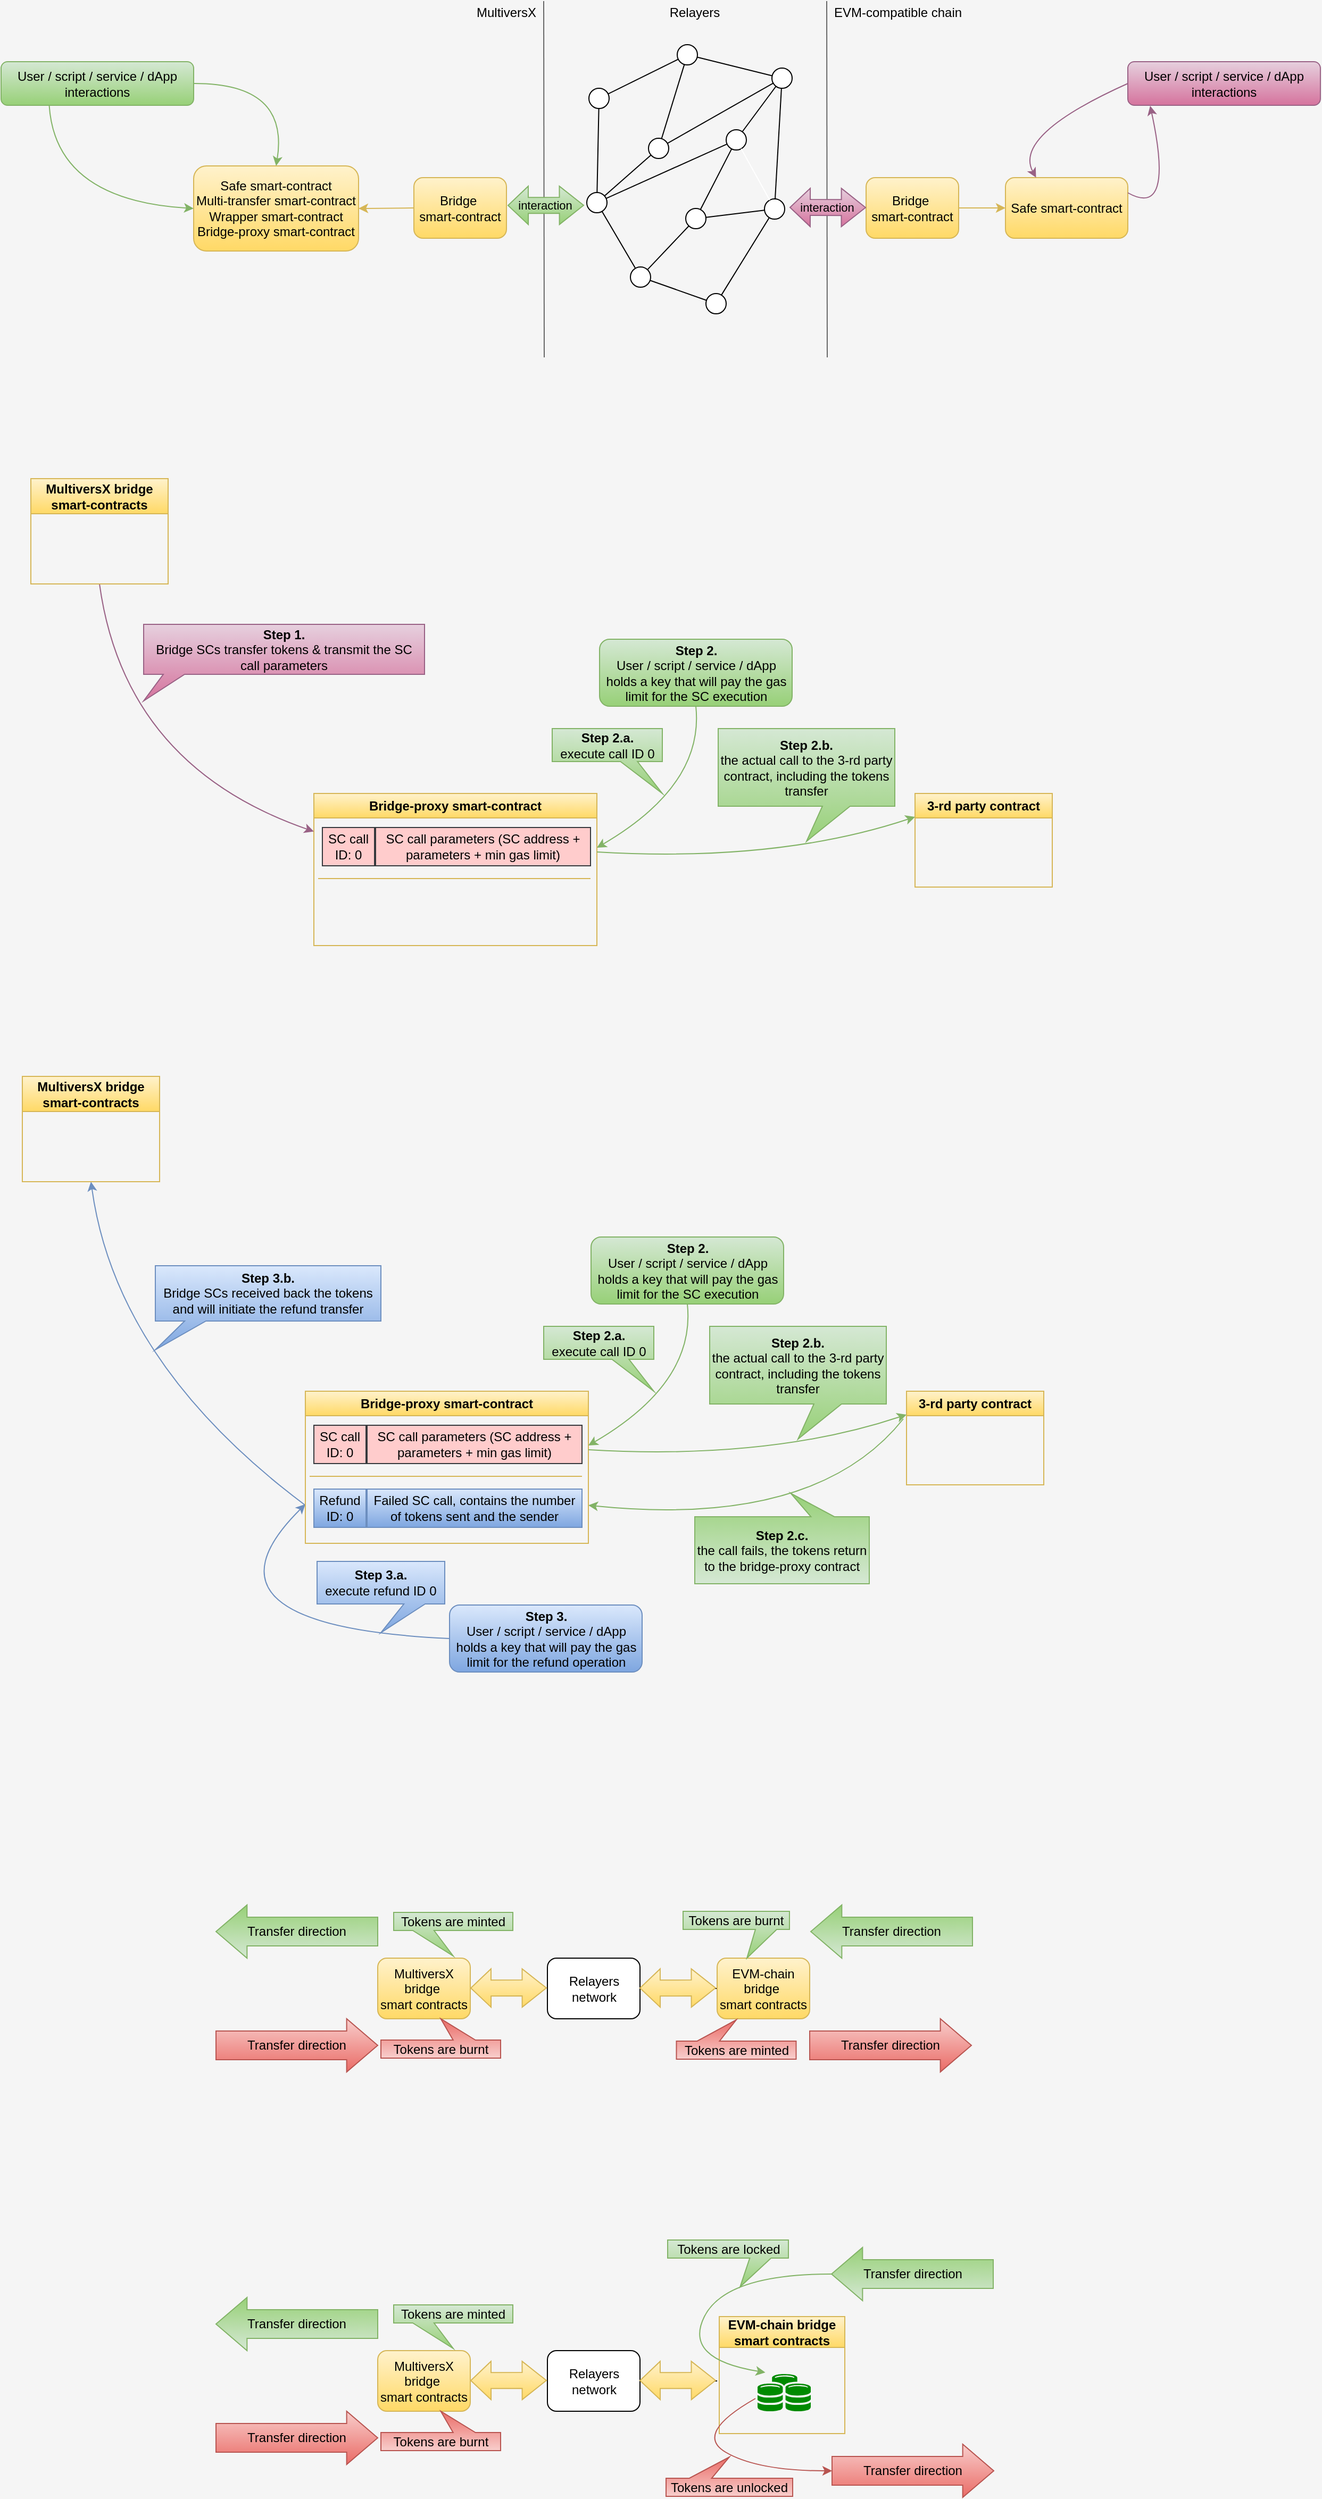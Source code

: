 <mxfile version="26.0.9">
  <diagram name="Pagină-1" id="pLVLAWlQS_ThMUBqPn5n">
    <mxGraphModel dx="1834" dy="-730" grid="0" gridSize="10" guides="1" tooltips="1" connect="1" arrows="1" fold="1" page="0" pageScale="1" pageWidth="827" pageHeight="1169" background="#F5F5F5" math="0" shadow="0">
      <root>
        <mxCell id="0" />
        <mxCell id="1" parent="0" />
        <mxCell id="vBLCNvJbEhc0xONjJk8u-10" value="" style="endArrow=none;html=1;fillColor=#f5f5f5;gradientColor=#b3b3b3;strokeColor=#666666;" parent="1" edge="1">
          <mxGeometry width="50" height="50" relative="1" as="geometry">
            <mxPoint x="189.5" y="2078" as="sourcePoint" />
            <mxPoint x="189" y="1743" as="targetPoint" />
          </mxGeometry>
        </mxCell>
        <mxCell id="vBLCNvJbEhc0xONjJk8u-18" value="" style="endArrow=none;html=1;fillColor=#f5f5f5;gradientColor=#b3b3b3;strokeColor=#666666;" parent="1" edge="1">
          <mxGeometry width="50" height="50" relative="1" as="geometry">
            <mxPoint x="455.5" y="2078" as="sourcePoint" />
            <mxPoint x="455" y="1743" as="targetPoint" />
          </mxGeometry>
        </mxCell>
        <mxCell id="vBLCNvJbEhc0xONjJk8u-19" value="Bridge&amp;nbsp;&lt;div&gt;smart-contract&lt;/div&gt;" style="rounded=1;whiteSpace=wrap;html=1;fillColor=#fff2cc;strokeColor=#d6b656;gradientColor=#ffd966;" parent="1" vertex="1">
          <mxGeometry x="492" y="1909" width="87" height="57" as="geometry" />
        </mxCell>
        <mxCell id="vBLCNvJbEhc0xONjJk8u-20" value="Safe smart-contract" style="rounded=1;whiteSpace=wrap;html=1;fillColor=#fff2cc;strokeColor=#d6b656;gradientColor=#ffd966;" parent="1" vertex="1">
          <mxGeometry x="623" y="1909" width="115" height="57" as="geometry" />
        </mxCell>
        <mxCell id="vBLCNvJbEhc0xONjJk8u-21" value="" style="endArrow=classic;html=1;exitX=1;exitY=0.5;exitDx=0;exitDy=0;entryX=0;entryY=0.5;entryDx=0;entryDy=0;fillColor=#fff2cc;gradientColor=#ffd966;strokeColor=#d6b656;" parent="1" source="vBLCNvJbEhc0xONjJk8u-19" target="vBLCNvJbEhc0xONjJk8u-20" edge="1">
          <mxGeometry width="50" height="50" relative="1" as="geometry">
            <mxPoint x="563" y="1903" as="sourcePoint" />
            <mxPoint x="613" y="1853" as="targetPoint" />
          </mxGeometry>
        </mxCell>
        <mxCell id="vBLCNvJbEhc0xONjJk8u-22" value="User / script / service / dApp interactions" style="rounded=1;whiteSpace=wrap;html=1;fillColor=#e6d0de;strokeColor=#996185;gradientColor=#d5739d;" parent="1" vertex="1">
          <mxGeometry x="738" y="1800" width="181" height="41" as="geometry" />
        </mxCell>
        <mxCell id="vBLCNvJbEhc0xONjJk8u-23" value="" style="curved=1;endArrow=classic;html=1;entryX=0.25;entryY=0;entryDx=0;entryDy=0;exitX=0;exitY=0.5;exitDx=0;exitDy=0;strokeColor=#996185;fillColor=#e6d0de;gradientColor=#d5739d;" parent="1" source="vBLCNvJbEhc0xONjJk8u-22" target="vBLCNvJbEhc0xONjJk8u-20" edge="1">
          <mxGeometry width="50" height="50" relative="1" as="geometry">
            <mxPoint x="714" y="1818" as="sourcePoint" />
            <mxPoint x="608" y="1884" as="targetPoint" />
            <Array as="points">
              <mxPoint x="630" y="1869" />
            </Array>
          </mxGeometry>
        </mxCell>
        <mxCell id="vBLCNvJbEhc0xONjJk8u-24" value="EVM-compatible chain" style="rounded=1;whiteSpace=wrap;html=1;fillColor=none;fontColor=#000000;align=left;strokeColor=none;" parent="1" vertex="1">
          <mxGeometry x="460" y="1743" width="132" height="21" as="geometry" />
        </mxCell>
        <mxCell id="vBLCNvJbEhc0xONjJk8u-25" value="MultiversX" style="rounded=1;whiteSpace=wrap;html=1;fillColor=none;fontColor=#000000;align=right;strokeColor=none;" parent="1" vertex="1">
          <mxGeometry x="112" y="1743" width="72" height="21" as="geometry" />
        </mxCell>
        <mxCell id="vBLCNvJbEhc0xONjJk8u-26" value="" style="curved=1;endArrow=classic;html=1;entryX=0.116;entryY=1.012;entryDx=0;entryDy=0;exitX=1;exitY=0.25;exitDx=0;exitDy=0;strokeColor=#996185;fillColor=#e6d0de;gradientColor=#d5739d;entryPerimeter=0;" parent="1" source="vBLCNvJbEhc0xONjJk8u-20" target="vBLCNvJbEhc0xONjJk8u-22" edge="1">
          <mxGeometry width="50" height="50" relative="1" as="geometry">
            <mxPoint x="916" y="1913" as="sourcePoint" />
            <mxPoint x="804" y="1988" as="targetPoint" />
            <Array as="points">
              <mxPoint x="782" y="1948" />
            </Array>
          </mxGeometry>
        </mxCell>
        <mxCell id="vBLCNvJbEhc0xONjJk8u-27" value="Relayers" style="rounded=1;whiteSpace=wrap;html=1;fillColor=none;fontColor=default;align=center;strokeColor=none;" parent="1" vertex="1">
          <mxGeometry x="264.5" y="1743" width="132" height="21" as="geometry" />
        </mxCell>
        <mxCell id="vBLCNvJbEhc0xONjJk8u-29" value="" style="ellipse;whiteSpace=wrap;html=1;" parent="1" vertex="1">
          <mxGeometry x="231.5" y="1825" width="19" height="19" as="geometry" />
        </mxCell>
        <mxCell id="vBLCNvJbEhc0xONjJk8u-30" value="" style="ellipse;whiteSpace=wrap;html=1;" parent="1" vertex="1">
          <mxGeometry x="314.5" y="1784" width="19" height="19" as="geometry" />
        </mxCell>
        <mxCell id="vBLCNvJbEhc0xONjJk8u-31" value="" style="ellipse;whiteSpace=wrap;html=1;" parent="1" vertex="1">
          <mxGeometry x="403.5" y="1806" width="19" height="19" as="geometry" />
        </mxCell>
        <mxCell id="vBLCNvJbEhc0xONjJk8u-32" value="" style="ellipse;whiteSpace=wrap;html=1;" parent="1" vertex="1">
          <mxGeometry x="229.5" y="1923" width="19" height="19" as="geometry" />
        </mxCell>
        <mxCell id="vBLCNvJbEhc0xONjJk8u-33" value="" style="ellipse;whiteSpace=wrap;html=1;" parent="1" vertex="1">
          <mxGeometry x="270.5" y="1993" width="19" height="19" as="geometry" />
        </mxCell>
        <mxCell id="vBLCNvJbEhc0xONjJk8u-34" value="" style="ellipse;whiteSpace=wrap;html=1;" parent="1" vertex="1">
          <mxGeometry x="341.5" y="2018" width="19" height="19" as="geometry" />
        </mxCell>
        <mxCell id="vBLCNvJbEhc0xONjJk8u-35" value="" style="ellipse;whiteSpace=wrap;html=1;" parent="1" vertex="1">
          <mxGeometry x="287.5" y="1872" width="19" height="19" as="geometry" />
        </mxCell>
        <mxCell id="vBLCNvJbEhc0xONjJk8u-36" value="" style="ellipse;whiteSpace=wrap;html=1;" parent="1" vertex="1">
          <mxGeometry x="322.5" y="1938" width="19" height="19" as="geometry" />
        </mxCell>
        <mxCell id="vBLCNvJbEhc0xONjJk8u-37" value="" style="ellipse;whiteSpace=wrap;html=1;" parent="1" vertex="1">
          <mxGeometry x="360.5" y="1864" width="19" height="19" as="geometry" />
        </mxCell>
        <mxCell id="vBLCNvJbEhc0xONjJk8u-38" value="" style="ellipse;whiteSpace=wrap;html=1;" parent="1" vertex="1">
          <mxGeometry x="396.5" y="1929" width="19" height="19" as="geometry" />
        </mxCell>
        <mxCell id="vBLCNvJbEhc0xONjJk8u-39" value="" style="endArrow=none;html=1;strokeColor=#000000;" parent="1" source="vBLCNvJbEhc0xONjJk8u-31" target="vBLCNvJbEhc0xONjJk8u-30" edge="1">
          <mxGeometry width="50" height="50" relative="1" as="geometry">
            <mxPoint x="314.5" y="1942" as="sourcePoint" />
            <mxPoint x="364.5" y="1892" as="targetPoint" />
          </mxGeometry>
        </mxCell>
        <mxCell id="vBLCNvJbEhc0xONjJk8u-40" value="" style="endArrow=none;html=1;strokeColor=#000000;" parent="1" source="vBLCNvJbEhc0xONjJk8u-29" target="vBLCNvJbEhc0xONjJk8u-30" edge="1">
          <mxGeometry width="50" height="50" relative="1" as="geometry">
            <mxPoint x="320.5" y="1983" as="sourcePoint" />
            <mxPoint x="370.5" y="1933" as="targetPoint" />
          </mxGeometry>
        </mxCell>
        <mxCell id="vBLCNvJbEhc0xONjJk8u-41" value="" style="endArrow=none;html=1;strokeColor=#000000;" parent="1" source="vBLCNvJbEhc0xONjJk8u-32" target="vBLCNvJbEhc0xONjJk8u-29" edge="1">
          <mxGeometry width="50" height="50" relative="1" as="geometry">
            <mxPoint x="320.5" y="1983" as="sourcePoint" />
            <mxPoint x="370.5" y="1933" as="targetPoint" />
          </mxGeometry>
        </mxCell>
        <mxCell id="vBLCNvJbEhc0xONjJk8u-42" value="" style="endArrow=none;html=1;strokeColor=#000000;" parent="1" source="vBLCNvJbEhc0xONjJk8u-33" target="vBLCNvJbEhc0xONjJk8u-32" edge="1">
          <mxGeometry width="50" height="50" relative="1" as="geometry">
            <mxPoint x="320.5" y="1983" as="sourcePoint" />
            <mxPoint x="370.5" y="1933" as="targetPoint" />
          </mxGeometry>
        </mxCell>
        <mxCell id="vBLCNvJbEhc0xONjJk8u-43" value="" style="endArrow=none;html=1;strokeColor=#000000;" parent="1" source="vBLCNvJbEhc0xONjJk8u-32" target="vBLCNvJbEhc0xONjJk8u-37" edge="1">
          <mxGeometry width="50" height="50" relative="1" as="geometry">
            <mxPoint x="320.5" y="1983" as="sourcePoint" />
            <mxPoint x="370.5" y="1933" as="targetPoint" />
          </mxGeometry>
        </mxCell>
        <mxCell id="vBLCNvJbEhc0xONjJk8u-44" value="" style="endArrow=none;html=1;strokeColor=#000000;" parent="1" source="vBLCNvJbEhc0xONjJk8u-32" target="vBLCNvJbEhc0xONjJk8u-35" edge="1">
          <mxGeometry width="50" height="50" relative="1" as="geometry">
            <mxPoint x="320.5" y="1983" as="sourcePoint" />
            <mxPoint x="370.5" y="1933" as="targetPoint" />
          </mxGeometry>
        </mxCell>
        <mxCell id="vBLCNvJbEhc0xONjJk8u-45" value="" style="endArrow=none;html=1;strokeColor=#000000;" parent="1" source="vBLCNvJbEhc0xONjJk8u-31" target="vBLCNvJbEhc0xONjJk8u-35" edge="1">
          <mxGeometry width="50" height="50" relative="1" as="geometry">
            <mxPoint x="320.5" y="1983" as="sourcePoint" />
            <mxPoint x="370.5" y="1933" as="targetPoint" />
          </mxGeometry>
        </mxCell>
        <mxCell id="vBLCNvJbEhc0xONjJk8u-46" value="" style="endArrow=none;html=1;strokeColor=#ffffff;" parent="1" source="vBLCNvJbEhc0xONjJk8u-38" target="vBLCNvJbEhc0xONjJk8u-37" edge="1">
          <mxGeometry width="50" height="50" relative="1" as="geometry">
            <mxPoint x="320.5" y="1983" as="sourcePoint" />
            <mxPoint x="370.5" y="1933" as="targetPoint" />
          </mxGeometry>
        </mxCell>
        <mxCell id="vBLCNvJbEhc0xONjJk8u-47" value="" style="endArrow=none;html=1;strokeColor=#000000;" parent="1" source="vBLCNvJbEhc0xONjJk8u-33" target="vBLCNvJbEhc0xONjJk8u-34" edge="1">
          <mxGeometry width="50" height="50" relative="1" as="geometry">
            <mxPoint x="320.5" y="1983" as="sourcePoint" />
            <mxPoint x="370.5" y="1933" as="targetPoint" />
          </mxGeometry>
        </mxCell>
        <mxCell id="vBLCNvJbEhc0xONjJk8u-48" value="" style="endArrow=none;html=1;strokeColor=#000000;" parent="1" source="vBLCNvJbEhc0xONjJk8u-34" target="vBLCNvJbEhc0xONjJk8u-38" edge="1">
          <mxGeometry width="50" height="50" relative="1" as="geometry">
            <mxPoint x="320.5" y="1983" as="sourcePoint" />
            <mxPoint x="370.5" y="1933" as="targetPoint" />
          </mxGeometry>
        </mxCell>
        <mxCell id="vBLCNvJbEhc0xONjJk8u-49" value="" style="endArrow=none;html=1;strokeColor=#000000;" parent="1" source="vBLCNvJbEhc0xONjJk8u-38" target="vBLCNvJbEhc0xONjJk8u-31" edge="1">
          <mxGeometry width="50" height="50" relative="1" as="geometry">
            <mxPoint x="320.5" y="1983" as="sourcePoint" />
            <mxPoint x="370.5" y="1933" as="targetPoint" />
          </mxGeometry>
        </mxCell>
        <mxCell id="vBLCNvJbEhc0xONjJk8u-50" value="" style="endArrow=none;html=1;strokeColor=#000000;" parent="1" source="vBLCNvJbEhc0xONjJk8u-36" target="vBLCNvJbEhc0xONjJk8u-37" edge="1">
          <mxGeometry width="50" height="50" relative="1" as="geometry">
            <mxPoint x="320.5" y="1983" as="sourcePoint" />
            <mxPoint x="370.5" y="1933" as="targetPoint" />
          </mxGeometry>
        </mxCell>
        <mxCell id="vBLCNvJbEhc0xONjJk8u-51" value="" style="endArrow=none;html=1;strokeColor=#000000;" parent="1" source="vBLCNvJbEhc0xONjJk8u-33" target="vBLCNvJbEhc0xONjJk8u-36" edge="1">
          <mxGeometry width="50" height="50" relative="1" as="geometry">
            <mxPoint x="320.5" y="1983" as="sourcePoint" />
            <mxPoint x="370.5" y="1933" as="targetPoint" />
          </mxGeometry>
        </mxCell>
        <mxCell id="vBLCNvJbEhc0xONjJk8u-52" value="" style="endArrow=none;html=1;strokeColor=#000000;" parent="1" source="vBLCNvJbEhc0xONjJk8u-36" target="vBLCNvJbEhc0xONjJk8u-38" edge="1">
          <mxGeometry width="50" height="50" relative="1" as="geometry">
            <mxPoint x="320.5" y="1983" as="sourcePoint" />
            <mxPoint x="370.5" y="1933" as="targetPoint" />
          </mxGeometry>
        </mxCell>
        <mxCell id="vBLCNvJbEhc0xONjJk8u-53" value="" style="endArrow=none;html=1;strokeColor=#000000;" parent="1" source="vBLCNvJbEhc0xONjJk8u-35" target="vBLCNvJbEhc0xONjJk8u-30" edge="1">
          <mxGeometry width="50" height="50" relative="1" as="geometry">
            <mxPoint x="320.5" y="1983" as="sourcePoint" />
            <mxPoint x="370.5" y="1933" as="targetPoint" />
          </mxGeometry>
        </mxCell>
        <mxCell id="vBLCNvJbEhc0xONjJk8u-54" value="" style="endArrow=none;html=1;strokeColor=#000000;" parent="1" source="vBLCNvJbEhc0xONjJk8u-37" target="vBLCNvJbEhc0xONjJk8u-31" edge="1">
          <mxGeometry width="50" height="50" relative="1" as="geometry">
            <mxPoint x="320.5" y="1983" as="sourcePoint" />
            <mxPoint x="370.5" y="1933" as="targetPoint" />
          </mxGeometry>
        </mxCell>
        <mxCell id="vBLCNvJbEhc0xONjJk8u-65" value="" style="shape=flexArrow;endArrow=classic;html=1;rounded=0;startArrow=block;fillColor=#e6d0de;gradientColor=#d5739d;strokeColor=#996185;width=15.0;endSize=7.243;" parent="1" edge="1">
          <mxGeometry width="50" height="50" relative="1" as="geometry">
            <mxPoint x="420" y="1937" as="sourcePoint" />
            <mxPoint x="492" y="1937.14" as="targetPoint" />
          </mxGeometry>
        </mxCell>
        <mxCell id="vBLCNvJbEhc0xONjJk8u-66" value="interaction" style="edgeLabel;html=1;align=center;verticalAlign=middle;resizable=0;points=[];labelBackgroundColor=none;" parent="vBLCNvJbEhc0xONjJk8u-65" vertex="1" connectable="0">
          <mxGeometry x="-0.059" y="-1" relative="1" as="geometry">
            <mxPoint x="1" y="-1" as="offset" />
          </mxGeometry>
        </mxCell>
        <mxCell id="vBLCNvJbEhc0xONjJk8u-67" value="Bridge&amp;nbsp;&lt;div&gt;smart-contract&lt;/div&gt;" style="rounded=1;whiteSpace=wrap;html=1;fillColor=#fff2cc;strokeColor=#d6b656;gradientColor=#ffd966;" parent="1" vertex="1">
          <mxGeometry x="67" y="1909" width="87" height="57" as="geometry" />
        </mxCell>
        <mxCell id="vBLCNvJbEhc0xONjJk8u-68" value="Safe smart-contract&lt;div&gt;Multi-transfer smart-contract&lt;/div&gt;&lt;div&gt;Wrapper smart-contract&lt;/div&gt;&lt;div&gt;Bridge-proxy smart-contract&lt;/div&gt;" style="rounded=1;whiteSpace=wrap;html=1;fillColor=#fff2cc;strokeColor=#d6b656;gradientColor=#ffd966;" parent="1" vertex="1">
          <mxGeometry x="-140" y="1898" width="155" height="80" as="geometry" />
        </mxCell>
        <mxCell id="vBLCNvJbEhc0xONjJk8u-70" value="" style="shape=flexArrow;endArrow=classic;html=1;rounded=0;startArrow=block;fillColor=#d5e8d4;gradientColor=#97d077;strokeColor=#82b366;width=15.0;endSize=7.243;" parent="1" edge="1">
          <mxGeometry width="50" height="50" relative="1" as="geometry">
            <mxPoint x="155" y="1935.14" as="sourcePoint" />
            <mxPoint x="227" y="1935" as="targetPoint" />
          </mxGeometry>
        </mxCell>
        <mxCell id="vBLCNvJbEhc0xONjJk8u-71" value="interaction" style="edgeLabel;html=1;align=center;verticalAlign=middle;resizable=0;points=[];labelBackgroundColor=none;" parent="vBLCNvJbEhc0xONjJk8u-70" vertex="1" connectable="0">
          <mxGeometry x="-0.059" y="-1" relative="1" as="geometry">
            <mxPoint x="1" y="-1" as="offset" />
          </mxGeometry>
        </mxCell>
        <mxCell id="vBLCNvJbEhc0xONjJk8u-72" value="" style="endArrow=classic;html=1;exitX=0;exitY=0.5;exitDx=0;exitDy=0;entryX=1;entryY=0.5;entryDx=0;entryDy=0;fillColor=#fff2cc;gradientColor=#ffd966;strokeColor=#d6b656;" parent="1" source="vBLCNvJbEhc0xONjJk8u-67" target="vBLCNvJbEhc0xONjJk8u-68" edge="1">
          <mxGeometry width="50" height="50" relative="1" as="geometry">
            <mxPoint x="589" y="1948" as="sourcePoint" />
            <mxPoint x="633" y="1948" as="targetPoint" />
          </mxGeometry>
        </mxCell>
        <mxCell id="vBLCNvJbEhc0xONjJk8u-73" value="User / script / service / dApp interactions" style="rounded=1;whiteSpace=wrap;html=1;fillColor=#d5e8d4;strokeColor=#82b366;gradientColor=#97d077;" parent="1" vertex="1">
          <mxGeometry x="-321" y="1800" width="181" height="41" as="geometry" />
        </mxCell>
        <mxCell id="vBLCNvJbEhc0xONjJk8u-74" value="" style="curved=1;endArrow=classic;html=1;entryX=0.5;entryY=0;entryDx=0;entryDy=0;exitX=1;exitY=0.5;exitDx=0;exitDy=0;strokeColor=#82b366;fillColor=#d5e8d4;gradientColor=#97d077;" parent="1" source="vBLCNvJbEhc0xONjJk8u-73" target="vBLCNvJbEhc0xONjJk8u-68" edge="1">
          <mxGeometry width="50" height="50" relative="1" as="geometry">
            <mxPoint x="-376" y="1808" as="sourcePoint" />
            <mxPoint x="-438" y="1899" as="targetPoint" />
            <Array as="points">
              <mxPoint x="-50" y="1820" />
            </Array>
          </mxGeometry>
        </mxCell>
        <mxCell id="vBLCNvJbEhc0xONjJk8u-75" value="" style="curved=1;endArrow=classic;html=1;entryX=0;entryY=0.5;entryDx=0;entryDy=0;exitX=0.25;exitY=1;exitDx=0;exitDy=0;strokeColor=#82b366;fillColor=#d5e8d4;gradientColor=#97d077;" parent="1" source="vBLCNvJbEhc0xONjJk8u-73" target="vBLCNvJbEhc0xONjJk8u-68" edge="1">
          <mxGeometry width="50" height="50" relative="1" as="geometry">
            <mxPoint x="-352" y="1913" as="sourcePoint" />
            <mxPoint x="-286" y="1978" as="targetPoint" />
            <Array as="points">
              <mxPoint x="-270" y="1930" />
            </Array>
          </mxGeometry>
        </mxCell>
        <mxCell id="mCzncrbe2Gir0KvQKAHK-1" value="Bridge-proxy smart-contract" style="swimlane;whiteSpace=wrap;html=1;fillColor=#fff2cc;gradientColor=#ffd966;strokeColor=#d6b656;container=0;" parent="1" vertex="1">
          <mxGeometry x="-27" y="2488" width="266" height="143" as="geometry" />
        </mxCell>
        <mxCell id="mCzncrbe2Gir0KvQKAHK-2" value="SC call parameters (SC address + parameters + min gas limit)" style="rounded=0;whiteSpace=wrap;html=1;fillColor=#ffcccc;strokeColor=#36393d;" parent="mCzncrbe2Gir0KvQKAHK-1" vertex="1">
          <mxGeometry x="58" y="32" width="202" height="36" as="geometry" />
        </mxCell>
        <mxCell id="mCzncrbe2Gir0KvQKAHK-3" value="&lt;div&gt;SC call&lt;/div&gt;ID: 0" style="rounded=0;whiteSpace=wrap;html=1;fillColor=#ffcccc;strokeColor=#36393d;" parent="mCzncrbe2Gir0KvQKAHK-1" vertex="1">
          <mxGeometry x="8" y="32" width="49" height="36" as="geometry" />
        </mxCell>
        <mxCell id="mCzncrbe2Gir0KvQKAHK-4" value="" style="endArrow=none;html=1;rounded=0;fillColor=#fff2cc;strokeColor=#d6b656;" parent="mCzncrbe2Gir0KvQKAHK-1" edge="1">
          <mxGeometry width="50" height="50" relative="1" as="geometry">
            <mxPoint x="4" y="80" as="sourcePoint" />
            <mxPoint x="260" y="80" as="targetPoint" />
          </mxGeometry>
        </mxCell>
        <mxCell id="mCzncrbe2Gir0KvQKAHK-5" value="" style="curved=1;endArrow=classic;html=1;entryX=0;entryY=0.25;entryDx=0;entryDy=0;strokeColor=#996185;fillColor=#e6d0de;gradientColor=#d5739d;exitX=0.5;exitY=1;exitDx=0;exitDy=0;" parent="1" source="mCzncrbe2Gir0KvQKAHK-10" target="mCzncrbe2Gir0KvQKAHK-1" edge="1">
          <mxGeometry width="50" height="50" relative="1" as="geometry">
            <mxPoint x="-222" y="2307" as="sourcePoint" />
            <mxPoint x="-240" y="2408" as="targetPoint" />
            <Array as="points">
              <mxPoint x="-205" y="2462" />
            </Array>
          </mxGeometry>
        </mxCell>
        <mxCell id="mCzncrbe2Gir0KvQKAHK-6" value="&lt;div&gt;&lt;b&gt;Step 2.&lt;/b&gt;&lt;/div&gt;User / script / service / dApp holds a key that will pay the gas limit for the SC execution" style="rounded=1;whiteSpace=wrap;html=1;fillColor=#d5e8d4;strokeColor=#82b366;gradientColor=#97d077;" parent="1" vertex="1">
          <mxGeometry x="241.5" y="2343" width="181" height="63" as="geometry" />
        </mxCell>
        <mxCell id="mCzncrbe2Gir0KvQKAHK-7" value="" style="curved=1;endArrow=classic;html=1;exitX=0.5;exitY=1;exitDx=0;exitDy=0;strokeColor=#82b366;fillColor=#d5e8d4;gradientColor=#97d077;" parent="1" source="mCzncrbe2Gir0KvQKAHK-6" edge="1">
          <mxGeometry width="50" height="50" relative="1" as="geometry">
            <mxPoint x="389" y="2486" as="sourcePoint" />
            <mxPoint x="239" y="2539" as="targetPoint" />
            <Array as="points">
              <mxPoint x="340" y="2480" />
            </Array>
          </mxGeometry>
        </mxCell>
        <mxCell id="mCzncrbe2Gir0KvQKAHK-8" value="3-rd party contract" style="swimlane;whiteSpace=wrap;html=1;fillColor=#fff2cc;gradientColor=#ffd966;strokeColor=#d6b656;container=0;" parent="1" vertex="1">
          <mxGeometry x="538" y="2488" width="129" height="88" as="geometry" />
        </mxCell>
        <mxCell id="mCzncrbe2Gir0KvQKAHK-9" value="" style="curved=1;endArrow=classic;html=1;entryX=0;entryY=0.25;entryDx=0;entryDy=0;strokeColor=#82b366;fillColor=#d5e8d4;gradientColor=#97d077;" parent="1" target="mCzncrbe2Gir0KvQKAHK-8" edge="1">
          <mxGeometry width="50" height="50" relative="1" as="geometry">
            <mxPoint x="239" y="2543" as="sourcePoint" />
            <mxPoint x="370" y="2669" as="targetPoint" />
            <Array as="points">
              <mxPoint x="409" y="2553" />
            </Array>
          </mxGeometry>
        </mxCell>
        <mxCell id="mCzncrbe2Gir0KvQKAHK-10" value="MultiversX bridge smart-contracts" style="swimlane;whiteSpace=wrap;html=1;fillColor=#fff2cc;gradientColor=#ffd966;strokeColor=#d6b656;startSize=33;labelBackgroundColor=none;labelBorderColor=none;container=0;" parent="1" vertex="1">
          <mxGeometry x="-293" y="2192" width="129" height="99" as="geometry" />
        </mxCell>
        <mxCell id="mCzncrbe2Gir0KvQKAHK-11" value="" style="curved=1;endArrow=classic;html=1;strokeColor=#6c8ebf;fillColor=#dae8fc;exitX=0;exitY=0.75;exitDx=0;exitDy=0;gradientColor=#7ea6e0;entryX=0.5;entryY=1;entryDx=0;entryDy=0;" parent="1" target="mCzncrbe2Gir0KvQKAHK-26" edge="1">
          <mxGeometry width="50" height="50" relative="1" as="geometry">
            <mxPoint x="-35" y="3157.25" as="sourcePoint" />
            <mxPoint x="-215" y="2889" as="targetPoint" />
            <Array as="points">
              <mxPoint x="-213" y="3024" />
            </Array>
          </mxGeometry>
        </mxCell>
        <mxCell id="mCzncrbe2Gir0KvQKAHK-12" value="" style="curved=1;endArrow=classic;html=1;entryX=1;entryY=0.75;entryDx=0;entryDy=0;strokeColor=#82b366;fillColor=#d5e8d4;gradientColor=#97d077;" parent="1" edge="1">
          <mxGeometry width="50" height="50" relative="1" as="geometry">
            <mxPoint x="527" y="3076" as="sourcePoint" />
            <mxPoint x="231" y="3157.25" as="targetPoint" />
            <Array as="points">
              <mxPoint x="445" y="3179" />
            </Array>
          </mxGeometry>
        </mxCell>
        <mxCell id="mCzncrbe2Gir0KvQKAHK-13" value="&lt;div&gt;&lt;b&gt;Step 3.&lt;/b&gt;&lt;/div&gt;User / script / service / dApp holds a key that will pay the gas limit for the refund operation" style="rounded=1;whiteSpace=wrap;html=1;fillColor=#dae8fc;strokeColor=#6c8ebf;gradientColor=#7ea6e0;" parent="1" vertex="1">
          <mxGeometry x="100.5" y="3251" width="181" height="63" as="geometry" />
        </mxCell>
        <mxCell id="mCzncrbe2Gir0KvQKAHK-14" value="" style="curved=1;endArrow=classic;html=1;exitX=0;exitY=0.5;exitDx=0;exitDy=0;strokeColor=#6c8ebf;fillColor=#dae8fc;gradientColor=#7ea6e0;entryX=0;entryY=0.75;entryDx=0;entryDy=0;" parent="1" source="mCzncrbe2Gir0KvQKAHK-13" edge="1">
          <mxGeometry width="50" height="50" relative="1" as="geometry">
            <mxPoint x="75" y="3280" as="sourcePoint" />
            <mxPoint x="-35" y="3156.25" as="targetPoint" />
            <Array as="points">
              <mxPoint x="-151" y="3271" />
            </Array>
          </mxGeometry>
        </mxCell>
        <mxCell id="mCzncrbe2Gir0KvQKAHK-15" value="&lt;div style=&quot;forced-color-adjust: none; color: rgb(0, 0, 0); font-family: Helvetica; font-size: 12px; font-style: normal; font-variant-ligatures: normal; font-variant-caps: normal; font-weight: 400; letter-spacing: normal; orphans: 2; text-align: center; text-indent: 0px; text-transform: none; widows: 2; word-spacing: 0px; -webkit-text-stroke-width: 0px; white-space: normal; text-decoration-thickness: initial; text-decoration-style: initial; text-decoration-color: initial;&quot;&gt;&lt;b style=&quot;forced-color-adjust: none;&quot;&gt;Step 1.&lt;/b&gt;&lt;/div&gt;&lt;span style=&quot;color: rgb(0, 0, 0); font-family: Helvetica; font-size: 12px; font-style: normal; font-variant-ligatures: normal; font-variant-caps: normal; font-weight: 400; letter-spacing: normal; orphans: 2; text-align: center; text-indent: 0px; text-transform: none; widows: 2; word-spacing: 0px; -webkit-text-stroke-width: 0px; white-space: normal; text-decoration-thickness: initial; text-decoration-style: initial; text-decoration-color: initial; float: none; display: inline !important;&quot;&gt;Bridge SCs transfer tokens &amp;amp; transmit the SC call parameters&lt;/span&gt;" style="shape=callout;whiteSpace=wrap;html=1;perimeter=calloutPerimeter;fillColor=#e6d0de;gradientColor=#d5739d;strokeColor=#996185;labelBackgroundColor=none;size=25;position=0.07;position2=0;" parent="1" vertex="1">
          <mxGeometry x="-187" y="2329" width="264" height="72" as="geometry" />
        </mxCell>
        <mxCell id="mCzncrbe2Gir0KvQKAHK-16" value="&lt;div style=&quot;forced-color-adjust: none; color: rgb(0, 0, 0); font-family: Helvetica; font-size: 12px; font-style: normal; font-variant-ligatures: normal; font-variant-caps: normal; font-weight: 400; letter-spacing: normal; orphans: 2; text-align: center; text-indent: 0px; text-transform: none; widows: 2; word-spacing: 0px; -webkit-text-stroke-width: 0px; white-space: normal; text-decoration-thickness: initial; text-decoration-style: initial; text-decoration-color: initial;&quot;&gt;&lt;b style=&quot;forced-color-adjust: none;&quot;&gt;Step 2.a.&lt;/b&gt;&lt;/div&gt;&lt;div style=&quot;forced-color-adjust: none; color: rgb(0, 0, 0); font-family: Helvetica; font-size: 12px; font-style: normal; font-variant-ligatures: normal; font-variant-caps: normal; font-weight: 400; letter-spacing: normal; orphans: 2; text-align: center; text-indent: 0px; text-transform: none; widows: 2; word-spacing: 0px; -webkit-text-stroke-width: 0px; white-space: normal; text-decoration-thickness: initial; text-decoration-style: initial; text-decoration-color: initial;&quot;&gt;execute call ID 0&lt;/div&gt;" style="shape=callout;whiteSpace=wrap;html=1;perimeter=calloutPerimeter;fillColor=#d5e8d4;gradientColor=#97d077;strokeColor=#82b366;labelBackgroundColor=none;size=30;position=0.62;position2=1;base=16;" parent="1" vertex="1">
          <mxGeometry x="197" y="2427" width="103.5" height="61" as="geometry" />
        </mxCell>
        <mxCell id="mCzncrbe2Gir0KvQKAHK-17" value="&lt;div style=&quot;forced-color-adjust: none; color: rgb(0, 0, 0); font-family: Helvetica; font-size: 12px; font-style: normal; font-variant-ligatures: normal; font-variant-caps: normal; font-weight: 400; letter-spacing: normal; orphans: 2; text-align: center; text-indent: 0px; text-transform: none; widows: 2; word-spacing: 0px; -webkit-text-stroke-width: 0px; white-space: normal; text-decoration-thickness: initial; text-decoration-style: initial; text-decoration-color: initial;&quot;&gt;&lt;b style=&quot;forced-color-adjust: none;&quot;&gt;Step 2.b.&lt;/b&gt;&lt;/div&gt;&lt;div style=&quot;forced-color-adjust: none; color: rgb(0, 0, 0); font-family: Helvetica; font-size: 12px; font-style: normal; font-variant-ligatures: normal; font-variant-caps: normal; font-weight: 400; letter-spacing: normal; orphans: 2; text-align: center; text-indent: 0px; text-transform: none; widows: 2; word-spacing: 0px; -webkit-text-stroke-width: 0px; white-space: normal; text-decoration-thickness: initial; text-decoration-style: initial; text-decoration-color: initial;&quot;&gt;the actual call to the 3-rd party contract, including the tokens transfer&lt;/div&gt;" style="shape=callout;whiteSpace=wrap;html=1;perimeter=calloutPerimeter;fillColor=#d5e8d4;gradientColor=#97d077;strokeColor=#82b366;labelBackgroundColor=none;base=26;size=33;position=0.59;" parent="1" vertex="1">
          <mxGeometry x="353" y="2427" width="166" height="106" as="geometry" />
        </mxCell>
        <mxCell id="mCzncrbe2Gir0KvQKAHK-18" value="Bridge-proxy smart-contract" style="swimlane;whiteSpace=wrap;html=1;fillColor=#fff2cc;gradientColor=#ffd966;strokeColor=#d6b656;container=0;" parent="1" vertex="1">
          <mxGeometry x="-35" y="3050" width="266" height="143" as="geometry" />
        </mxCell>
        <mxCell id="mCzncrbe2Gir0KvQKAHK-19" value="SC call parameters (SC address + parameters + min gas limit)" style="rounded=0;whiteSpace=wrap;html=1;fillColor=#ffcccc;strokeColor=#36393d;" parent="mCzncrbe2Gir0KvQKAHK-18" vertex="1">
          <mxGeometry x="58" y="32" width="202" height="36" as="geometry" />
        </mxCell>
        <mxCell id="mCzncrbe2Gir0KvQKAHK-20" value="&lt;div&gt;SC call&lt;/div&gt;ID: 0" style="rounded=0;whiteSpace=wrap;html=1;fillColor=#ffcccc;strokeColor=#36393d;" parent="mCzncrbe2Gir0KvQKAHK-18" vertex="1">
          <mxGeometry x="8" y="32" width="49" height="36" as="geometry" />
        </mxCell>
        <mxCell id="mCzncrbe2Gir0KvQKAHK-21" value="" style="endArrow=none;html=1;rounded=0;fillColor=#fff2cc;strokeColor=#d6b656;" parent="mCzncrbe2Gir0KvQKAHK-18" edge="1">
          <mxGeometry width="50" height="50" relative="1" as="geometry">
            <mxPoint x="4" y="80" as="sourcePoint" />
            <mxPoint x="260" y="80" as="targetPoint" />
          </mxGeometry>
        </mxCell>
        <mxCell id="mCzncrbe2Gir0KvQKAHK-22" value="&lt;div&gt;&lt;b&gt;Step 2.&lt;/b&gt;&lt;/div&gt;User / script / service / dApp holds a key that will pay the gas limit for the SC execution" style="rounded=1;whiteSpace=wrap;html=1;fillColor=#d5e8d4;strokeColor=#82b366;gradientColor=#97d077;" parent="1" vertex="1">
          <mxGeometry x="233.5" y="2905" width="181" height="63" as="geometry" />
        </mxCell>
        <mxCell id="mCzncrbe2Gir0KvQKAHK-23" value="" style="curved=1;endArrow=classic;html=1;exitX=0.5;exitY=1;exitDx=0;exitDy=0;strokeColor=#82b366;fillColor=#d5e8d4;gradientColor=#97d077;" parent="1" source="mCzncrbe2Gir0KvQKAHK-22" edge="1">
          <mxGeometry width="50" height="50" relative="1" as="geometry">
            <mxPoint x="381" y="3048" as="sourcePoint" />
            <mxPoint x="231" y="3101" as="targetPoint" />
            <Array as="points">
              <mxPoint x="332" y="3042" />
            </Array>
          </mxGeometry>
        </mxCell>
        <mxCell id="mCzncrbe2Gir0KvQKAHK-24" value="3-rd party contract" style="swimlane;whiteSpace=wrap;html=1;fillColor=#fff2cc;gradientColor=#ffd966;strokeColor=#d6b656;container=0;" parent="1" vertex="1">
          <mxGeometry x="530" y="3050" width="129" height="88" as="geometry" />
        </mxCell>
        <mxCell id="mCzncrbe2Gir0KvQKAHK-25" value="" style="curved=1;endArrow=classic;html=1;entryX=0;entryY=0.25;entryDx=0;entryDy=0;strokeColor=#82b366;fillColor=#d5e8d4;gradientColor=#97d077;" parent="1" target="mCzncrbe2Gir0KvQKAHK-24" edge="1">
          <mxGeometry width="50" height="50" relative="1" as="geometry">
            <mxPoint x="231" y="3105" as="sourcePoint" />
            <mxPoint x="362" y="3231" as="targetPoint" />
            <Array as="points">
              <mxPoint x="401" y="3115" />
            </Array>
          </mxGeometry>
        </mxCell>
        <mxCell id="mCzncrbe2Gir0KvQKAHK-26" value="MultiversX bridge smart-contracts" style="swimlane;whiteSpace=wrap;html=1;fillColor=#fff2cc;gradientColor=#ffd966;strokeColor=#d6b656;startSize=33;labelBackgroundColor=none;labelBorderColor=none;container=0;" parent="1" vertex="1">
          <mxGeometry x="-301" y="2754" width="129" height="99" as="geometry" />
        </mxCell>
        <mxCell id="mCzncrbe2Gir0KvQKAHK-27" value="&lt;div style=&quot;forced-color-adjust: none; color: rgb(0, 0, 0); font-family: Helvetica; font-size: 12px; font-style: normal; font-variant-ligatures: normal; font-variant-caps: normal; font-weight: 400; letter-spacing: normal; orphans: 2; text-align: center; text-indent: 0px; text-transform: none; widows: 2; word-spacing: 0px; -webkit-text-stroke-width: 0px; white-space: normal; text-decoration-thickness: initial; text-decoration-style: initial; text-decoration-color: initial;&quot;&gt;&lt;b style=&quot;forced-color-adjust: none;&quot;&gt;Step 2.a.&lt;/b&gt;&lt;/div&gt;&lt;div style=&quot;forced-color-adjust: none; color: rgb(0, 0, 0); font-family: Helvetica; font-size: 12px; font-style: normal; font-variant-ligatures: normal; font-variant-caps: normal; font-weight: 400; letter-spacing: normal; orphans: 2; text-align: center; text-indent: 0px; text-transform: none; widows: 2; word-spacing: 0px; -webkit-text-stroke-width: 0px; white-space: normal; text-decoration-thickness: initial; text-decoration-style: initial; text-decoration-color: initial;&quot;&gt;execute call ID 0&lt;/div&gt;" style="shape=callout;whiteSpace=wrap;html=1;perimeter=calloutPerimeter;fillColor=#d5e8d4;gradientColor=#97d077;strokeColor=#82b366;labelBackgroundColor=none;size=30;position=0.62;position2=1;base=16;" parent="1" vertex="1">
          <mxGeometry x="189" y="2989" width="103.5" height="61" as="geometry" />
        </mxCell>
        <mxCell id="mCzncrbe2Gir0KvQKAHK-28" value="&lt;div style=&quot;forced-color-adjust: none; color: rgb(0, 0, 0); font-family: Helvetica; font-size: 12px; font-style: normal; font-variant-ligatures: normal; font-variant-caps: normal; font-weight: 400; letter-spacing: normal; orphans: 2; text-align: center; text-indent: 0px; text-transform: none; widows: 2; word-spacing: 0px; -webkit-text-stroke-width: 0px; white-space: normal; text-decoration-thickness: initial; text-decoration-style: initial; text-decoration-color: initial;&quot;&gt;&lt;b style=&quot;forced-color-adjust: none;&quot;&gt;Step 2.b.&lt;/b&gt;&lt;/div&gt;&lt;div style=&quot;forced-color-adjust: none; color: rgb(0, 0, 0); font-family: Helvetica; font-size: 12px; font-style: normal; font-variant-ligatures: normal; font-variant-caps: normal; font-weight: 400; letter-spacing: normal; orphans: 2; text-align: center; text-indent: 0px; text-transform: none; widows: 2; word-spacing: 0px; -webkit-text-stroke-width: 0px; white-space: normal; text-decoration-thickness: initial; text-decoration-style: initial; text-decoration-color: initial;&quot;&gt;the actual call to the 3-rd party contract, including the tokens transfer&lt;/div&gt;" style="shape=callout;whiteSpace=wrap;html=1;perimeter=calloutPerimeter;fillColor=#d5e8d4;gradientColor=#97d077;strokeColor=#82b366;labelBackgroundColor=none;base=26;size=33;position=0.59;" parent="1" vertex="1">
          <mxGeometry x="345" y="2989" width="166" height="106" as="geometry" />
        </mxCell>
        <mxCell id="mCzncrbe2Gir0KvQKAHK-29" value="Failed SC call, contains the number of tokens sent and the sender" style="rounded=0;whiteSpace=wrap;html=1;fillColor=#dae8fc;strokeColor=#6c8ebf;gradientColor=#7ea6e0;" parent="1" vertex="1">
          <mxGeometry x="23" y="3142" width="202" height="36" as="geometry" />
        </mxCell>
        <mxCell id="mCzncrbe2Gir0KvQKAHK-30" value="&lt;div&gt;Refund&lt;/div&gt;ID: 0" style="rounded=0;whiteSpace=wrap;html=1;fillColor=#dae8fc;strokeColor=#6c8ebf;gradientColor=#7ea6e0;" parent="1" vertex="1">
          <mxGeometry x="-27" y="3142" width="49" height="36" as="geometry" />
        </mxCell>
        <mxCell id="mCzncrbe2Gir0KvQKAHK-31" value="&lt;div&gt;&lt;b&gt;Step 2.c.&lt;/b&gt;&lt;/div&gt;&lt;div&gt;the call fails, the tokens return to the bridge-proxy contract&lt;/div&gt;" style="shape=callout;whiteSpace=wrap;html=1;perimeter=calloutPerimeter;size=22;position=0.2;position2=0.45;base=22;direction=west;fillColor=#d5e8d4;gradientColor=#97d077;strokeColor=#82b366;" parent="1" vertex="1">
          <mxGeometry x="331" y="3146" width="164" height="85" as="geometry" />
        </mxCell>
        <mxCell id="mCzncrbe2Gir0KvQKAHK-32" value="&lt;div style=&quot;forced-color-adjust: none; color: rgb(0, 0, 0); font-family: Helvetica; font-size: 12px; font-style: normal; font-variant-ligatures: normal; font-variant-caps: normal; font-weight: 400; letter-spacing: normal; orphans: 2; text-align: center; text-indent: 0px; text-transform: none; widows: 2; word-spacing: 0px; -webkit-text-stroke-width: 0px; white-space: normal; text-decoration-thickness: initial; text-decoration-style: initial; text-decoration-color: initial;&quot;&gt;&lt;b style=&quot;forced-color-adjust: none;&quot;&gt;Step 3.a.&lt;/b&gt;&lt;/div&gt;&lt;div style=&quot;forced-color-adjust: none; color: rgb(0, 0, 0); font-family: Helvetica; font-size: 12px; font-style: normal; font-variant-ligatures: normal; font-variant-caps: normal; font-weight: 400; letter-spacing: normal; orphans: 2; text-align: center; text-indent: 0px; text-transform: none; widows: 2; word-spacing: 0px; -webkit-text-stroke-width: 0px; white-space: normal; text-decoration-thickness: initial; text-decoration-style: initial; text-decoration-color: initial;&quot;&gt;execute refund ID 0&lt;/div&gt;" style="shape=callout;whiteSpace=wrap;html=1;perimeter=calloutPerimeter;fillColor=#dae8fc;gradientColor=#7ea6e0;strokeColor=#6c8ebf;labelBackgroundColor=none;size=27;position=0.68;" parent="1" vertex="1">
          <mxGeometry x="-24" y="3210" width="120" height="67" as="geometry" />
        </mxCell>
        <mxCell id="mCzncrbe2Gir0KvQKAHK-33" value="&lt;div style=&quot;forced-color-adjust: none; color: rgb(0, 0, 0); font-family: Helvetica; font-size: 12px; font-style: normal; font-variant-ligatures: normal; font-variant-caps: normal; font-weight: 400; letter-spacing: normal; orphans: 2; text-align: center; text-indent: 0px; text-transform: none; widows: 2; word-spacing: 0px; -webkit-text-stroke-width: 0px; white-space: normal; text-decoration-thickness: initial; text-decoration-style: initial; text-decoration-color: initial;&quot;&gt;&lt;b style=&quot;forced-color-adjust: none;&quot;&gt;Step 3.b.&lt;/b&gt;&lt;/div&gt;&lt;span style=&quot;color: rgb(0, 0, 0); font-family: Helvetica; font-size: 12px; font-style: normal; font-variant-ligatures: normal; font-variant-caps: normal; font-weight: 400; letter-spacing: normal; orphans: 2; text-align: center; text-indent: 0px; text-transform: none; widows: 2; word-spacing: 0px; -webkit-text-stroke-width: 0px; white-space: normal; text-decoration-thickness: initial; text-decoration-style: initial; text-decoration-color: initial; float: none; display: inline !important;&quot;&gt;Bridge SCs received back the tokens and will initiate the refund transfer&lt;/span&gt;" style="shape=callout;whiteSpace=wrap;html=1;perimeter=calloutPerimeter;size=27;position=0.13;position2=0;fillColor=#dae8fc;gradientColor=#7ea6e0;strokeColor=#6c8ebf;labelBackgroundColor=none;" parent="1" vertex="1">
          <mxGeometry x="-176" y="2932" width="212" height="79" as="geometry" />
        </mxCell>
        <mxCell id="3RA4WNVJmzsb-_FrCUfJ-1" value="&lt;div&gt;MultiversX&lt;/div&gt;bridge&amp;nbsp;&lt;div&gt;smart contracts&lt;/div&gt;" style="rounded=1;whiteSpace=wrap;html=1;fillColor=#fff2cc;strokeColor=#d6b656;gradientColor=#ffd966;" vertex="1" parent="1">
          <mxGeometry x="33" y="3583" width="87" height="57" as="geometry" />
        </mxCell>
        <mxCell id="3RA4WNVJmzsb-_FrCUfJ-2" value="" style="edgeStyle=orthogonalEdgeStyle;rounded=0;orthogonalLoop=1;jettySize=auto;html=1;" edge="1" parent="1" source="3RA4WNVJmzsb-_FrCUfJ-3" target="3RA4WNVJmzsb-_FrCUfJ-4">
          <mxGeometry relative="1" as="geometry" />
        </mxCell>
        <mxCell id="3RA4WNVJmzsb-_FrCUfJ-3" value="&lt;div&gt;EVM-chain&lt;/div&gt;bridge&amp;nbsp;&lt;div&gt;smart contracts&lt;/div&gt;" style="rounded=1;whiteSpace=wrap;html=1;fillColor=#fff2cc;strokeColor=#d6b656;gradientColor=#ffd966;" vertex="1" parent="1">
          <mxGeometry x="352" y="3583" width="87" height="57" as="geometry" />
        </mxCell>
        <mxCell id="3RA4WNVJmzsb-_FrCUfJ-4" value="Relayers network" style="rounded=1;whiteSpace=wrap;html=1;" vertex="1" parent="1">
          <mxGeometry x="192.5" y="3583" width="87" height="57" as="geometry" />
        </mxCell>
        <mxCell id="3RA4WNVJmzsb-_FrCUfJ-5" value="" style="shape=flexArrow;endArrow=classic;html=1;rounded=0;startArrow=block;fillColor=#fff2cc;strokeColor=#d6b656;width=15.0;endSize=7.243;gradientColor=#ffd966;" edge="1" parent="1">
          <mxGeometry width="50" height="50" relative="1" as="geometry">
            <mxPoint x="120" y="3611.14" as="sourcePoint" />
            <mxPoint x="192" y="3611" as="targetPoint" />
          </mxGeometry>
        </mxCell>
        <mxCell id="3RA4WNVJmzsb-_FrCUfJ-6" value="" style="shape=flexArrow;endArrow=classic;html=1;rounded=0;startArrow=block;width=15.0;endSize=7.243;fillColor=#fff2cc;strokeColor=#d6b656;gradientColor=#ffd966;" edge="1" parent="1">
          <mxGeometry width="50" height="50" relative="1" as="geometry">
            <mxPoint x="279" y="3611.14" as="sourcePoint" />
            <mxPoint x="351" y="3611" as="targetPoint" />
          </mxGeometry>
        </mxCell>
        <mxCell id="3RA4WNVJmzsb-_FrCUfJ-7" value="Transfer direction" style="shape=singleArrow;direction=west;whiteSpace=wrap;html=1;arrowWidth=0.54;arrowSize=0.192;fillColor=#d5e8d4;gradientColor=#97d077;strokeColor=#82b366;" vertex="1" parent="1">
          <mxGeometry x="440" y="3533" width="152" height="50" as="geometry" />
        </mxCell>
        <mxCell id="3RA4WNVJmzsb-_FrCUfJ-8" value="Transfer direction" style="shape=singleArrow;direction=west;whiteSpace=wrap;html=1;arrowWidth=0.54;arrowSize=0.192;fillColor=#d5e8d4;gradientColor=#97d077;strokeColor=#82b366;" vertex="1" parent="1">
          <mxGeometry x="-119" y="3533" width="152" height="50" as="geometry" />
        </mxCell>
        <mxCell id="3RA4WNVJmzsb-_FrCUfJ-9" value="&lt;div style=&quot;forced-color-adjust: none; color: rgb(0, 0, 0); font-family: Helvetica; font-size: 12px; font-style: normal; font-variant-ligatures: normal; font-variant-caps: normal; letter-spacing: normal; orphans: 2; text-align: center; text-indent: 0px; text-transform: none; widows: 2; word-spacing: 0px; -webkit-text-stroke-width: 0px; white-space: normal; text-decoration-thickness: initial; text-decoration-style: initial; text-decoration-color: initial;&quot;&gt;Tokens are burnt&lt;/div&gt;" style="shape=callout;whiteSpace=wrap;html=1;perimeter=calloutPerimeter;fillColor=#d5e8d4;gradientColor=#97d077;strokeColor=#82b366;labelBackgroundColor=none;size=27;position=0.68;position2=0.6;" vertex="1" parent="1">
          <mxGeometry x="320" y="3539" width="100" height="44" as="geometry" />
        </mxCell>
        <mxCell id="3RA4WNVJmzsb-_FrCUfJ-10" value="&lt;div style=&quot;forced-color-adjust: none; color: rgb(0, 0, 0); font-family: Helvetica; font-size: 12px; font-style: normal; font-variant-ligatures: normal; font-variant-caps: normal; letter-spacing: normal; orphans: 2; text-align: center; text-indent: 0px; text-transform: none; widows: 2; word-spacing: 0px; -webkit-text-stroke-width: 0px; white-space: normal; text-decoration-thickness: initial; text-decoration-style: initial; text-decoration-color: initial;&quot;&gt;Tokens are minted&lt;/div&gt;" style="shape=callout;whiteSpace=wrap;html=1;perimeter=calloutPerimeter;fillColor=#d5e8d4;gradientColor=#97d077;strokeColor=#82b366;labelBackgroundColor=none;size=24;position=0.16;" vertex="1" parent="1">
          <mxGeometry x="48" y="3540" width="112" height="41" as="geometry" />
        </mxCell>
        <mxCell id="3RA4WNVJmzsb-_FrCUfJ-11" value="Transfer direction" style="shape=singleArrow;direction=east;whiteSpace=wrap;html=1;arrowWidth=0.54;arrowSize=0.192;fillColor=#f8cecc;gradientColor=#ea6b66;strokeColor=#b85450;" vertex="1" parent="1">
          <mxGeometry x="-119" y="3640" width="152" height="50" as="geometry" />
        </mxCell>
        <mxCell id="3RA4WNVJmzsb-_FrCUfJ-12" value="Transfer direction" style="shape=singleArrow;direction=east;whiteSpace=wrap;html=1;arrowWidth=0.54;arrowSize=0.192;fillColor=#f8cecc;gradientColor=#ea6b66;strokeColor=#b85450;" vertex="1" parent="1">
          <mxGeometry x="439" y="3640" width="152" height="50" as="geometry" />
        </mxCell>
        <mxCell id="3RA4WNVJmzsb-_FrCUfJ-13" value="&lt;div style=&quot;forced-color-adjust: none; color: rgb(0, 0, 0); font-family: Helvetica; font-size: 12px; font-style: normal; font-variant-ligatures: normal; font-variant-caps: normal; letter-spacing: normal; orphans: 2; text-align: center; text-indent: 0px; text-transform: none; widows: 2; word-spacing: 0px; -webkit-text-stroke-width: 0px; white-space: normal; text-decoration-thickness: initial; text-decoration-style: initial; text-decoration-color: initial;&quot;&gt;Tokens are minted&lt;/div&gt;" style="shape=callout;whiteSpace=wrap;html=1;perimeter=calloutPerimeter;fillColor=#f8cecc;gradientColor=#ea6b66;strokeColor=#b85450;labelBackgroundColor=none;size=20;position=0.64;direction=west;base=21;" vertex="1" parent="1">
          <mxGeometry x="313.75" y="3641" width="112.5" height="37" as="geometry" />
        </mxCell>
        <mxCell id="3RA4WNVJmzsb-_FrCUfJ-14" value="&lt;div style=&quot;forced-color-adjust: none; color: rgb(0, 0, 0); font-family: Helvetica; font-size: 12px; font-style: normal; font-variant-ligatures: normal; font-variant-caps: normal; letter-spacing: normal; orphans: 2; text-align: center; text-indent: 0px; text-transform: none; widows: 2; word-spacing: 0px; -webkit-text-stroke-width: 0px; white-space: normal; text-decoration-thickness: initial; text-decoration-style: initial; text-decoration-color: initial;&quot;&gt;Tokens are burnt&lt;/div&gt;" style="shape=callout;whiteSpace=wrap;html=1;perimeter=calloutPerimeter;fillColor=#f8cecc;gradientColor=#ea6b66;strokeColor=#b85450;labelBackgroundColor=none;size=20;position=0.21;direction=west;base=21;" vertex="1" parent="1">
          <mxGeometry x="36" y="3640" width="112.5" height="37" as="geometry" />
        </mxCell>
        <mxCell id="3RA4WNVJmzsb-_FrCUfJ-15" value="&lt;div&gt;MultiversX&lt;/div&gt;bridge&amp;nbsp;&lt;div&gt;smart contracts&lt;/div&gt;" style="rounded=1;whiteSpace=wrap;html=1;fillColor=#fff2cc;strokeColor=#d6b656;gradientColor=#ffd966;" vertex="1" parent="1">
          <mxGeometry x="33" y="3952" width="87" height="57" as="geometry" />
        </mxCell>
        <mxCell id="3RA4WNVJmzsb-_FrCUfJ-16" value="" style="edgeStyle=orthogonalEdgeStyle;rounded=0;orthogonalLoop=1;jettySize=auto;html=1;" edge="1" parent="1" target="3RA4WNVJmzsb-_FrCUfJ-17">
          <mxGeometry relative="1" as="geometry">
            <mxPoint x="352" y="3980.5" as="sourcePoint" />
          </mxGeometry>
        </mxCell>
        <mxCell id="3RA4WNVJmzsb-_FrCUfJ-17" value="Relayers network" style="rounded=1;whiteSpace=wrap;html=1;" vertex="1" parent="1">
          <mxGeometry x="192.5" y="3952" width="87" height="57" as="geometry" />
        </mxCell>
        <mxCell id="3RA4WNVJmzsb-_FrCUfJ-18" value="" style="shape=flexArrow;endArrow=classic;html=1;rounded=0;startArrow=block;fillColor=#fff2cc;strokeColor=#d6b656;width=15.0;endSize=7.243;gradientColor=#ffd966;" edge="1" parent="1">
          <mxGeometry width="50" height="50" relative="1" as="geometry">
            <mxPoint x="120" y="3980.14" as="sourcePoint" />
            <mxPoint x="192" y="3980" as="targetPoint" />
          </mxGeometry>
        </mxCell>
        <mxCell id="3RA4WNVJmzsb-_FrCUfJ-19" value="" style="shape=flexArrow;endArrow=classic;html=1;rounded=0;startArrow=block;width=15.0;endSize=7.243;fillColor=#fff2cc;strokeColor=#d6b656;gradientColor=#ffd966;" edge="1" parent="1">
          <mxGeometry width="50" height="50" relative="1" as="geometry">
            <mxPoint x="279" y="3980.14" as="sourcePoint" />
            <mxPoint x="351" y="3980" as="targetPoint" />
          </mxGeometry>
        </mxCell>
        <mxCell id="3RA4WNVJmzsb-_FrCUfJ-20" value="Transfer direction" style="shape=singleArrow;direction=west;whiteSpace=wrap;html=1;arrowWidth=0.54;arrowSize=0.192;fillColor=#d5e8d4;gradientColor=#97d077;strokeColor=#82b366;" vertex="1" parent="1">
          <mxGeometry x="459.5" y="3855" width="152" height="50" as="geometry" />
        </mxCell>
        <mxCell id="3RA4WNVJmzsb-_FrCUfJ-21" value="Transfer direction" style="shape=singleArrow;direction=west;whiteSpace=wrap;html=1;arrowWidth=0.54;arrowSize=0.192;fillColor=#d5e8d4;gradientColor=#97d077;strokeColor=#82b366;" vertex="1" parent="1">
          <mxGeometry x="-119" y="3902" width="152" height="50" as="geometry" />
        </mxCell>
        <mxCell id="3RA4WNVJmzsb-_FrCUfJ-22" value="&lt;div style=&quot;forced-color-adjust: none; color: rgb(0, 0, 0); font-family: Helvetica; font-size: 12px; font-style: normal; font-variant-ligatures: normal; font-variant-caps: normal; letter-spacing: normal; orphans: 2; text-align: center; text-indent: 0px; text-transform: none; widows: 2; word-spacing: 0px; -webkit-text-stroke-width: 0px; white-space: normal; text-decoration-thickness: initial; text-decoration-style: initial; text-decoration-color: initial;&quot;&gt;Tokens are locked&lt;/div&gt;" style="shape=callout;whiteSpace=wrap;html=1;perimeter=calloutPerimeter;fillColor=#d5e8d4;gradientColor=#97d077;strokeColor=#82b366;labelBackgroundColor=none;size=27;position=0.68;position2=0.6;" vertex="1" parent="1">
          <mxGeometry x="305.5" y="3848" width="113.5" height="44" as="geometry" />
        </mxCell>
        <mxCell id="3RA4WNVJmzsb-_FrCUfJ-23" value="&lt;div style=&quot;forced-color-adjust: none; color: rgb(0, 0, 0); font-family: Helvetica; font-size: 12px; font-style: normal; font-variant-ligatures: normal; font-variant-caps: normal; letter-spacing: normal; orphans: 2; text-align: center; text-indent: 0px; text-transform: none; widows: 2; word-spacing: 0px; -webkit-text-stroke-width: 0px; white-space: normal; text-decoration-thickness: initial; text-decoration-style: initial; text-decoration-color: initial;&quot;&gt;Tokens are minted&lt;/div&gt;" style="shape=callout;whiteSpace=wrap;html=1;perimeter=calloutPerimeter;fillColor=#d5e8d4;gradientColor=#97d077;strokeColor=#82b366;labelBackgroundColor=none;size=24;position=0.16;" vertex="1" parent="1">
          <mxGeometry x="48" y="3909" width="112" height="41" as="geometry" />
        </mxCell>
        <mxCell id="3RA4WNVJmzsb-_FrCUfJ-24" value="Transfer direction" style="shape=singleArrow;direction=east;whiteSpace=wrap;html=1;arrowWidth=0.54;arrowSize=0.192;fillColor=#f8cecc;gradientColor=#ea6b66;strokeColor=#b85450;" vertex="1" parent="1">
          <mxGeometry x="-119" y="4009" width="152" height="50" as="geometry" />
        </mxCell>
        <mxCell id="3RA4WNVJmzsb-_FrCUfJ-25" value="Transfer direction" style="shape=singleArrow;direction=east;whiteSpace=wrap;html=1;arrowWidth=0.54;arrowSize=0.192;fillColor=#f8cecc;gradientColor=#ea6b66;strokeColor=#b85450;" vertex="1" parent="1">
          <mxGeometry x="460" y="4040" width="152" height="50" as="geometry" />
        </mxCell>
        <mxCell id="3RA4WNVJmzsb-_FrCUfJ-26" value="&lt;div style=&quot;forced-color-adjust: none; color: rgb(0, 0, 0); font-family: Helvetica; font-size: 12px; font-style: normal; font-variant-ligatures: normal; font-variant-caps: normal; letter-spacing: normal; orphans: 2; text-align: center; text-indent: 0px; text-transform: none; widows: 2; word-spacing: 0px; -webkit-text-stroke-width: 0px; white-space: normal; text-decoration-thickness: initial; text-decoration-style: initial; text-decoration-color: initial;&quot;&gt;Tokens are unlocked&lt;/div&gt;" style="shape=callout;whiteSpace=wrap;html=1;perimeter=calloutPerimeter;fillColor=#f8cecc;gradientColor=#ea6b66;strokeColor=#b85450;labelBackgroundColor=none;size=20;position=0.64;direction=west;base=21;" vertex="1" parent="1">
          <mxGeometry x="304" y="4052" width="119" height="37" as="geometry" />
        </mxCell>
        <mxCell id="3RA4WNVJmzsb-_FrCUfJ-27" value="&lt;div style=&quot;forced-color-adjust: none; color: rgb(0, 0, 0); font-family: Helvetica; font-size: 12px; font-style: normal; font-variant-ligatures: normal; font-variant-caps: normal; letter-spacing: normal; orphans: 2; text-align: center; text-indent: 0px; text-transform: none; widows: 2; word-spacing: 0px; -webkit-text-stroke-width: 0px; white-space: normal; text-decoration-thickness: initial; text-decoration-style: initial; text-decoration-color: initial;&quot;&gt;Tokens are burnt&lt;/div&gt;" style="shape=callout;whiteSpace=wrap;html=1;perimeter=calloutPerimeter;fillColor=#f8cecc;gradientColor=#ea6b66;strokeColor=#b85450;labelBackgroundColor=none;size=20;position=0.21;direction=west;base=21;" vertex="1" parent="1">
          <mxGeometry x="36" y="4009" width="112.5" height="37" as="geometry" />
        </mxCell>
        <mxCell id="3RA4WNVJmzsb-_FrCUfJ-28" value="EVM-chain bridge smart contracts" style="swimlane;whiteSpace=wrap;html=1;fillColor=#fff2cc;gradientColor=#ffd966;strokeColor=#d6b656;container=0;startSize=29;" vertex="1" parent="1">
          <mxGeometry x="354" y="3920" width="118" height="110" as="geometry" />
        </mxCell>
        <mxCell id="3RA4WNVJmzsb-_FrCUfJ-29" value="" style="verticalLabelPosition=bottom;sketch=0;html=1;fillColor=#008a00;strokeColor=#005700;verticalAlign=top;pointerEvents=1;align=center;shape=mxgraph.cisco_safe.technology_icons.icon27;fontColor=#ffffff;" vertex="1" parent="3RA4WNVJmzsb-_FrCUfJ-28">
          <mxGeometry x="36" y="54" width="50" height="35" as="geometry" />
        </mxCell>
        <mxCell id="3RA4WNVJmzsb-_FrCUfJ-30" value="" style="curved=1;endArrow=classic;html=1;exitX=1;exitY=0.5;exitDx=0;exitDy=0;strokeColor=#82b366;fillColor=#d5e8d4;gradientColor=#97d077;exitPerimeter=0;entryX=0.146;entryY=-0.042;entryDx=0;entryDy=0;entryPerimeter=0;" edge="1" parent="1" source="3RA4WNVJmzsb-_FrCUfJ-20" target="3RA4WNVJmzsb-_FrCUfJ-29">
          <mxGeometry width="50" height="50" relative="1" as="geometry">
            <mxPoint x="448.5" y="3819" as="sourcePoint" />
            <mxPoint x="355.5" y="3952" as="targetPoint" />
            <Array as="points">
              <mxPoint x="360" y="3880" />
              <mxPoint x="320" y="3960" />
            </Array>
          </mxGeometry>
        </mxCell>
        <mxCell id="3RA4WNVJmzsb-_FrCUfJ-31" value="" style="curved=1;endArrow=classic;html=1;exitX=1;exitY=0.5;exitDx=0;exitDy=0;strokeColor=#b85450;fillColor=#f8cecc;gradientColor=#ea6b66;exitPerimeter=0;entryX=0;entryY=0.5;entryDx=0;entryDy=0;entryPerimeter=0;" edge="1" parent="1" target="3RA4WNVJmzsb-_FrCUfJ-25">
          <mxGeometry width="50" height="50" relative="1" as="geometry">
            <mxPoint x="388" y="3997" as="sourcePoint" />
            <mxPoint x="325" y="4090" as="targetPoint" />
            <Array as="points">
              <mxPoint x="330" y="4030" />
              <mxPoint x="390" y="4065" />
            </Array>
          </mxGeometry>
        </mxCell>
      </root>
    </mxGraphModel>
  </diagram>
</mxfile>
